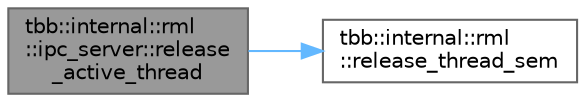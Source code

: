 digraph "tbb::internal::rml::ipc_server::release_active_thread"
{
 // LATEX_PDF_SIZE
  bgcolor="transparent";
  edge [fontname=Helvetica,fontsize=10,labelfontname=Helvetica,labelfontsize=10];
  node [fontname=Helvetica,fontsize=10,shape=box,height=0.2,width=0.4];
  rankdir="LR";
  Node1 [id="Node000001",label="tbb::internal::rml\l::ipc_server::release\l_active_thread",height=0.2,width=0.4,color="gray40", fillcolor="grey60", style="filled", fontcolor="black",tooltip="Release active thread"];
  Node1 -> Node2 [id="edge1_Node000001_Node000002",color="steelblue1",style="solid",tooltip=" "];
  Node2 [id="Node000002",label="tbb::internal::rml\l::release_thread_sem",height=0.2,width=0.4,color="grey40", fillcolor="white", style="filled",URL="$namespacetbb_1_1internal_1_1rml.html#a5b6da5160e3db017d2260041b9654404",tooltip=" "];
}
